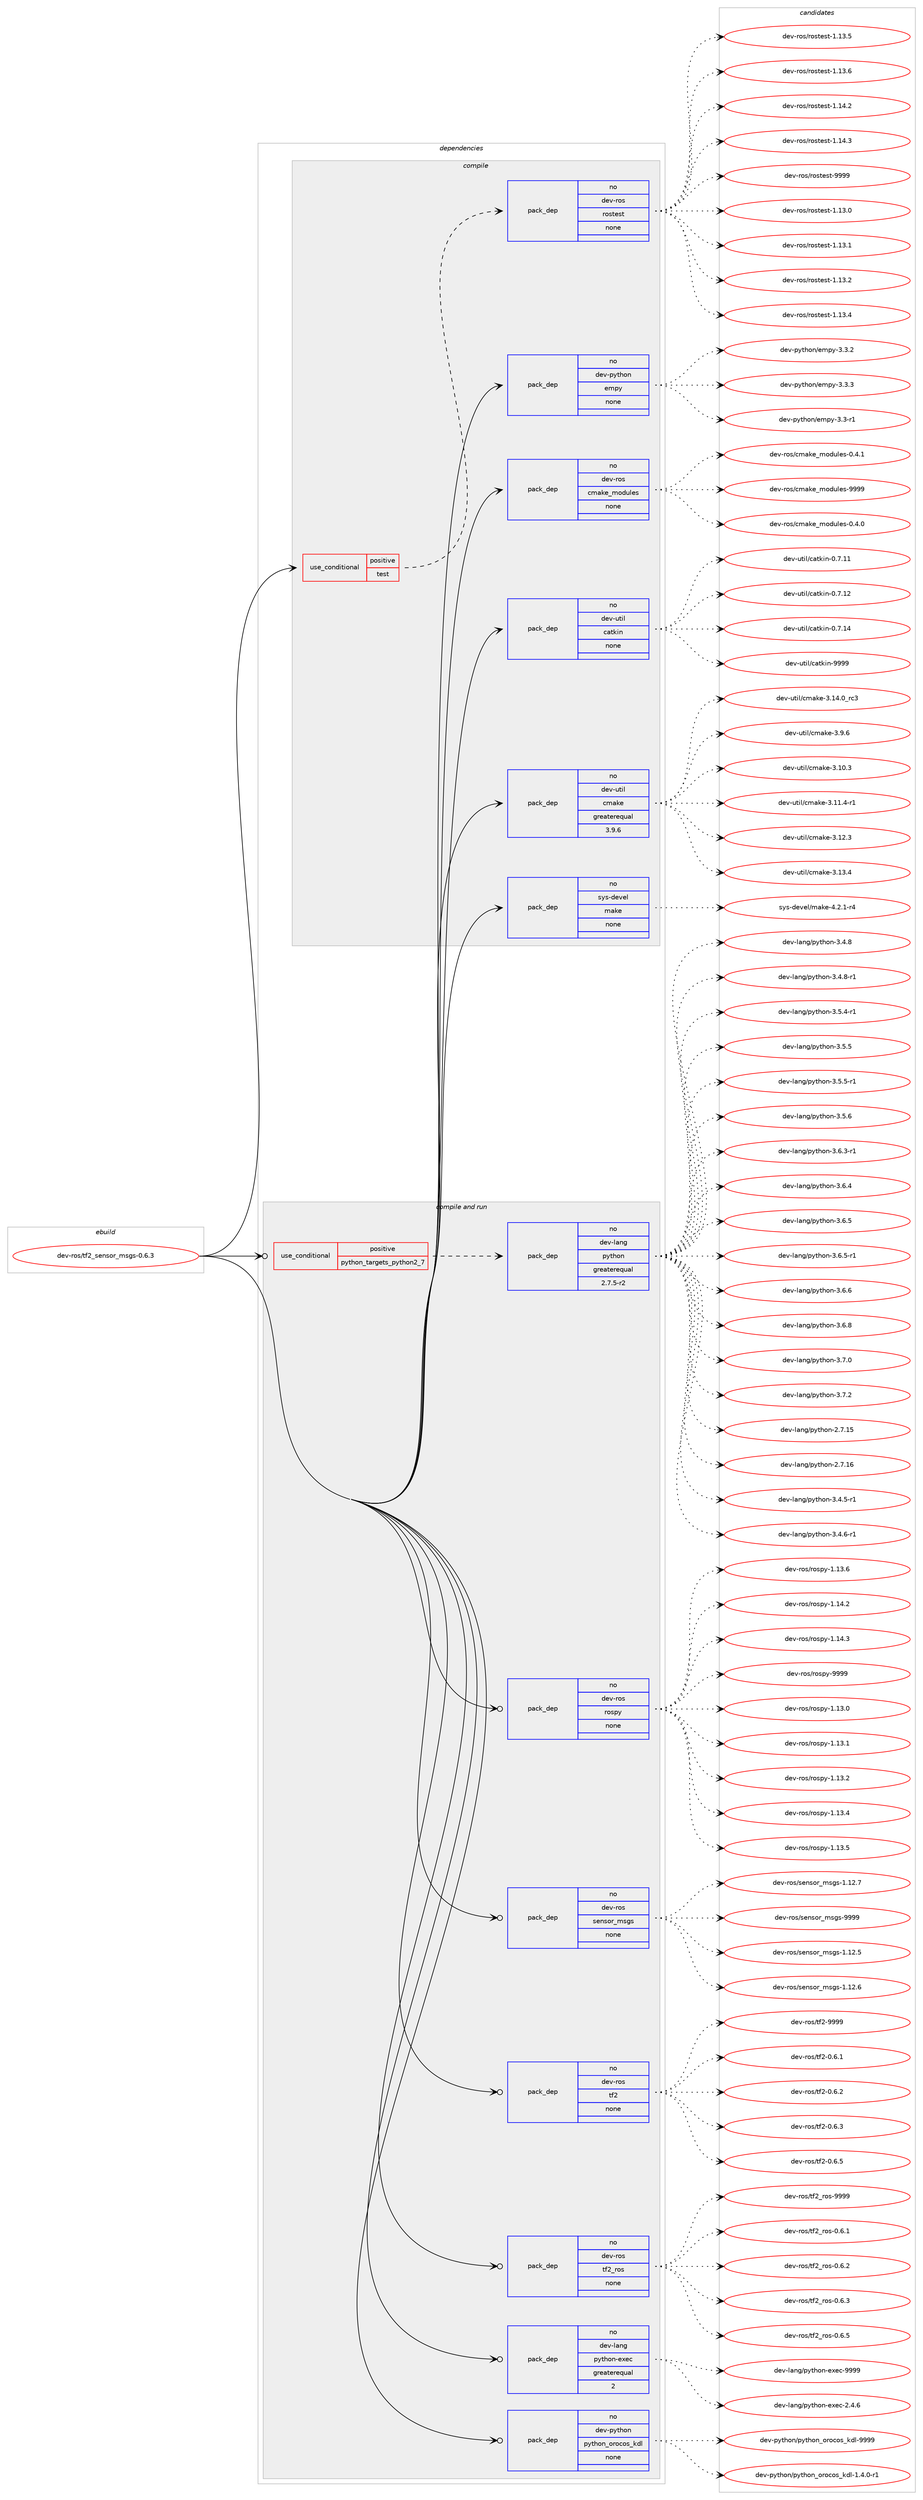 digraph prolog {

# *************
# Graph options
# *************

newrank=true;
concentrate=true;
compound=true;
graph [rankdir=LR,fontname=Helvetica,fontsize=10,ranksep=1.5];#, ranksep=2.5, nodesep=0.2];
edge  [arrowhead=vee];
node  [fontname=Helvetica,fontsize=10];

# **********
# The ebuild
# **********

subgraph cluster_leftcol {
color=gray;
rank=same;
label=<<i>ebuild</i>>;
id [label="dev-ros/tf2_sensor_msgs-0.6.3", color=red, width=4, href="../dev-ros/tf2_sensor_msgs-0.6.3.svg"];
}

# ****************
# The dependencies
# ****************

subgraph cluster_midcol {
color=gray;
label=<<i>dependencies</i>>;
subgraph cluster_compile {
fillcolor="#eeeeee";
style=filled;
label=<<i>compile</i>>;
subgraph cond391606 {
dependency1475679 [label=<<TABLE BORDER="0" CELLBORDER="1" CELLSPACING="0" CELLPADDING="4"><TR><TD ROWSPAN="3" CELLPADDING="10">use_conditional</TD></TR><TR><TD>positive</TD></TR><TR><TD>test</TD></TR></TABLE>>, shape=none, color=red];
subgraph pack1060683 {
dependency1475680 [label=<<TABLE BORDER="0" CELLBORDER="1" CELLSPACING="0" CELLPADDING="4" WIDTH="220"><TR><TD ROWSPAN="6" CELLPADDING="30">pack_dep</TD></TR><TR><TD WIDTH="110">no</TD></TR><TR><TD>dev-ros</TD></TR><TR><TD>rostest</TD></TR><TR><TD>none</TD></TR><TR><TD></TD></TR></TABLE>>, shape=none, color=blue];
}
dependency1475679:e -> dependency1475680:w [weight=20,style="dashed",arrowhead="vee"];
}
id:e -> dependency1475679:w [weight=20,style="solid",arrowhead="vee"];
subgraph pack1060684 {
dependency1475681 [label=<<TABLE BORDER="0" CELLBORDER="1" CELLSPACING="0" CELLPADDING="4" WIDTH="220"><TR><TD ROWSPAN="6" CELLPADDING="30">pack_dep</TD></TR><TR><TD WIDTH="110">no</TD></TR><TR><TD>dev-python</TD></TR><TR><TD>empy</TD></TR><TR><TD>none</TD></TR><TR><TD></TD></TR></TABLE>>, shape=none, color=blue];
}
id:e -> dependency1475681:w [weight=20,style="solid",arrowhead="vee"];
subgraph pack1060685 {
dependency1475682 [label=<<TABLE BORDER="0" CELLBORDER="1" CELLSPACING="0" CELLPADDING="4" WIDTH="220"><TR><TD ROWSPAN="6" CELLPADDING="30">pack_dep</TD></TR><TR><TD WIDTH="110">no</TD></TR><TR><TD>dev-ros</TD></TR><TR><TD>cmake_modules</TD></TR><TR><TD>none</TD></TR><TR><TD></TD></TR></TABLE>>, shape=none, color=blue];
}
id:e -> dependency1475682:w [weight=20,style="solid",arrowhead="vee"];
subgraph pack1060686 {
dependency1475683 [label=<<TABLE BORDER="0" CELLBORDER="1" CELLSPACING="0" CELLPADDING="4" WIDTH="220"><TR><TD ROWSPAN="6" CELLPADDING="30">pack_dep</TD></TR><TR><TD WIDTH="110">no</TD></TR><TR><TD>dev-util</TD></TR><TR><TD>catkin</TD></TR><TR><TD>none</TD></TR><TR><TD></TD></TR></TABLE>>, shape=none, color=blue];
}
id:e -> dependency1475683:w [weight=20,style="solid",arrowhead="vee"];
subgraph pack1060687 {
dependency1475684 [label=<<TABLE BORDER="0" CELLBORDER="1" CELLSPACING="0" CELLPADDING="4" WIDTH="220"><TR><TD ROWSPAN="6" CELLPADDING="30">pack_dep</TD></TR><TR><TD WIDTH="110">no</TD></TR><TR><TD>dev-util</TD></TR><TR><TD>cmake</TD></TR><TR><TD>greaterequal</TD></TR><TR><TD>3.9.6</TD></TR></TABLE>>, shape=none, color=blue];
}
id:e -> dependency1475684:w [weight=20,style="solid",arrowhead="vee"];
subgraph pack1060688 {
dependency1475685 [label=<<TABLE BORDER="0" CELLBORDER="1" CELLSPACING="0" CELLPADDING="4" WIDTH="220"><TR><TD ROWSPAN="6" CELLPADDING="30">pack_dep</TD></TR><TR><TD WIDTH="110">no</TD></TR><TR><TD>sys-devel</TD></TR><TR><TD>make</TD></TR><TR><TD>none</TD></TR><TR><TD></TD></TR></TABLE>>, shape=none, color=blue];
}
id:e -> dependency1475685:w [weight=20,style="solid",arrowhead="vee"];
}
subgraph cluster_compileandrun {
fillcolor="#eeeeee";
style=filled;
label=<<i>compile and run</i>>;
subgraph cond391607 {
dependency1475686 [label=<<TABLE BORDER="0" CELLBORDER="1" CELLSPACING="0" CELLPADDING="4"><TR><TD ROWSPAN="3" CELLPADDING="10">use_conditional</TD></TR><TR><TD>positive</TD></TR><TR><TD>python_targets_python2_7</TD></TR></TABLE>>, shape=none, color=red];
subgraph pack1060689 {
dependency1475687 [label=<<TABLE BORDER="0" CELLBORDER="1" CELLSPACING="0" CELLPADDING="4" WIDTH="220"><TR><TD ROWSPAN="6" CELLPADDING="30">pack_dep</TD></TR><TR><TD WIDTH="110">no</TD></TR><TR><TD>dev-lang</TD></TR><TR><TD>python</TD></TR><TR><TD>greaterequal</TD></TR><TR><TD>2.7.5-r2</TD></TR></TABLE>>, shape=none, color=blue];
}
dependency1475686:e -> dependency1475687:w [weight=20,style="dashed",arrowhead="vee"];
}
id:e -> dependency1475686:w [weight=20,style="solid",arrowhead="odotvee"];
subgraph pack1060690 {
dependency1475688 [label=<<TABLE BORDER="0" CELLBORDER="1" CELLSPACING="0" CELLPADDING="4" WIDTH="220"><TR><TD ROWSPAN="6" CELLPADDING="30">pack_dep</TD></TR><TR><TD WIDTH="110">no</TD></TR><TR><TD>dev-lang</TD></TR><TR><TD>python-exec</TD></TR><TR><TD>greaterequal</TD></TR><TR><TD>2</TD></TR></TABLE>>, shape=none, color=blue];
}
id:e -> dependency1475688:w [weight=20,style="solid",arrowhead="odotvee"];
subgraph pack1060691 {
dependency1475689 [label=<<TABLE BORDER="0" CELLBORDER="1" CELLSPACING="0" CELLPADDING="4" WIDTH="220"><TR><TD ROWSPAN="6" CELLPADDING="30">pack_dep</TD></TR><TR><TD WIDTH="110">no</TD></TR><TR><TD>dev-python</TD></TR><TR><TD>python_orocos_kdl</TD></TR><TR><TD>none</TD></TR><TR><TD></TD></TR></TABLE>>, shape=none, color=blue];
}
id:e -> dependency1475689:w [weight=20,style="solid",arrowhead="odotvee"];
subgraph pack1060692 {
dependency1475690 [label=<<TABLE BORDER="0" CELLBORDER="1" CELLSPACING="0" CELLPADDING="4" WIDTH="220"><TR><TD ROWSPAN="6" CELLPADDING="30">pack_dep</TD></TR><TR><TD WIDTH="110">no</TD></TR><TR><TD>dev-ros</TD></TR><TR><TD>rospy</TD></TR><TR><TD>none</TD></TR><TR><TD></TD></TR></TABLE>>, shape=none, color=blue];
}
id:e -> dependency1475690:w [weight=20,style="solid",arrowhead="odotvee"];
subgraph pack1060693 {
dependency1475691 [label=<<TABLE BORDER="0" CELLBORDER="1" CELLSPACING="0" CELLPADDING="4" WIDTH="220"><TR><TD ROWSPAN="6" CELLPADDING="30">pack_dep</TD></TR><TR><TD WIDTH="110">no</TD></TR><TR><TD>dev-ros</TD></TR><TR><TD>sensor_msgs</TD></TR><TR><TD>none</TD></TR><TR><TD></TD></TR></TABLE>>, shape=none, color=blue];
}
id:e -> dependency1475691:w [weight=20,style="solid",arrowhead="odotvee"];
subgraph pack1060694 {
dependency1475692 [label=<<TABLE BORDER="0" CELLBORDER="1" CELLSPACING="0" CELLPADDING="4" WIDTH="220"><TR><TD ROWSPAN="6" CELLPADDING="30">pack_dep</TD></TR><TR><TD WIDTH="110">no</TD></TR><TR><TD>dev-ros</TD></TR><TR><TD>tf2</TD></TR><TR><TD>none</TD></TR><TR><TD></TD></TR></TABLE>>, shape=none, color=blue];
}
id:e -> dependency1475692:w [weight=20,style="solid",arrowhead="odotvee"];
subgraph pack1060695 {
dependency1475693 [label=<<TABLE BORDER="0" CELLBORDER="1" CELLSPACING="0" CELLPADDING="4" WIDTH="220"><TR><TD ROWSPAN="6" CELLPADDING="30">pack_dep</TD></TR><TR><TD WIDTH="110">no</TD></TR><TR><TD>dev-ros</TD></TR><TR><TD>tf2_ros</TD></TR><TR><TD>none</TD></TR><TR><TD></TD></TR></TABLE>>, shape=none, color=blue];
}
id:e -> dependency1475693:w [weight=20,style="solid",arrowhead="odotvee"];
}
subgraph cluster_run {
fillcolor="#eeeeee";
style=filled;
label=<<i>run</i>>;
}
}

# **************
# The candidates
# **************

subgraph cluster_choices {
rank=same;
color=gray;
label=<<i>candidates</i>>;

subgraph choice1060683 {
color=black;
nodesep=1;
choice100101118451141111154711411111511610111511645494649514648 [label="dev-ros/rostest-1.13.0", color=red, width=4,href="../dev-ros/rostest-1.13.0.svg"];
choice100101118451141111154711411111511610111511645494649514649 [label="dev-ros/rostest-1.13.1", color=red, width=4,href="../dev-ros/rostest-1.13.1.svg"];
choice100101118451141111154711411111511610111511645494649514650 [label="dev-ros/rostest-1.13.2", color=red, width=4,href="../dev-ros/rostest-1.13.2.svg"];
choice100101118451141111154711411111511610111511645494649514652 [label="dev-ros/rostest-1.13.4", color=red, width=4,href="../dev-ros/rostest-1.13.4.svg"];
choice100101118451141111154711411111511610111511645494649514653 [label="dev-ros/rostest-1.13.5", color=red, width=4,href="../dev-ros/rostest-1.13.5.svg"];
choice100101118451141111154711411111511610111511645494649514654 [label="dev-ros/rostest-1.13.6", color=red, width=4,href="../dev-ros/rostest-1.13.6.svg"];
choice100101118451141111154711411111511610111511645494649524650 [label="dev-ros/rostest-1.14.2", color=red, width=4,href="../dev-ros/rostest-1.14.2.svg"];
choice100101118451141111154711411111511610111511645494649524651 [label="dev-ros/rostest-1.14.3", color=red, width=4,href="../dev-ros/rostest-1.14.3.svg"];
choice10010111845114111115471141111151161011151164557575757 [label="dev-ros/rostest-9999", color=red, width=4,href="../dev-ros/rostest-9999.svg"];
dependency1475680:e -> choice100101118451141111154711411111511610111511645494649514648:w [style=dotted,weight="100"];
dependency1475680:e -> choice100101118451141111154711411111511610111511645494649514649:w [style=dotted,weight="100"];
dependency1475680:e -> choice100101118451141111154711411111511610111511645494649514650:w [style=dotted,weight="100"];
dependency1475680:e -> choice100101118451141111154711411111511610111511645494649514652:w [style=dotted,weight="100"];
dependency1475680:e -> choice100101118451141111154711411111511610111511645494649514653:w [style=dotted,weight="100"];
dependency1475680:e -> choice100101118451141111154711411111511610111511645494649514654:w [style=dotted,weight="100"];
dependency1475680:e -> choice100101118451141111154711411111511610111511645494649524650:w [style=dotted,weight="100"];
dependency1475680:e -> choice100101118451141111154711411111511610111511645494649524651:w [style=dotted,weight="100"];
dependency1475680:e -> choice10010111845114111115471141111151161011151164557575757:w [style=dotted,weight="100"];
}
subgraph choice1060684 {
color=black;
nodesep=1;
choice1001011184511212111610411111047101109112121455146514511449 [label="dev-python/empy-3.3-r1", color=red, width=4,href="../dev-python/empy-3.3-r1.svg"];
choice1001011184511212111610411111047101109112121455146514650 [label="dev-python/empy-3.3.2", color=red, width=4,href="../dev-python/empy-3.3.2.svg"];
choice1001011184511212111610411111047101109112121455146514651 [label="dev-python/empy-3.3.3", color=red, width=4,href="../dev-python/empy-3.3.3.svg"];
dependency1475681:e -> choice1001011184511212111610411111047101109112121455146514511449:w [style=dotted,weight="100"];
dependency1475681:e -> choice1001011184511212111610411111047101109112121455146514650:w [style=dotted,weight="100"];
dependency1475681:e -> choice1001011184511212111610411111047101109112121455146514651:w [style=dotted,weight="100"];
}
subgraph choice1060685 {
color=black;
nodesep=1;
choice1001011184511411111547991099710710195109111100117108101115454846524648 [label="dev-ros/cmake_modules-0.4.0", color=red, width=4,href="../dev-ros/cmake_modules-0.4.0.svg"];
choice1001011184511411111547991099710710195109111100117108101115454846524649 [label="dev-ros/cmake_modules-0.4.1", color=red, width=4,href="../dev-ros/cmake_modules-0.4.1.svg"];
choice10010111845114111115479910997107101951091111001171081011154557575757 [label="dev-ros/cmake_modules-9999", color=red, width=4,href="../dev-ros/cmake_modules-9999.svg"];
dependency1475682:e -> choice1001011184511411111547991099710710195109111100117108101115454846524648:w [style=dotted,weight="100"];
dependency1475682:e -> choice1001011184511411111547991099710710195109111100117108101115454846524649:w [style=dotted,weight="100"];
dependency1475682:e -> choice10010111845114111115479910997107101951091111001171081011154557575757:w [style=dotted,weight="100"];
}
subgraph choice1060686 {
color=black;
nodesep=1;
choice1001011184511711610510847999711610710511045484655464949 [label="dev-util/catkin-0.7.11", color=red, width=4,href="../dev-util/catkin-0.7.11.svg"];
choice1001011184511711610510847999711610710511045484655464950 [label="dev-util/catkin-0.7.12", color=red, width=4,href="../dev-util/catkin-0.7.12.svg"];
choice1001011184511711610510847999711610710511045484655464952 [label="dev-util/catkin-0.7.14", color=red, width=4,href="../dev-util/catkin-0.7.14.svg"];
choice100101118451171161051084799971161071051104557575757 [label="dev-util/catkin-9999", color=red, width=4,href="../dev-util/catkin-9999.svg"];
dependency1475683:e -> choice1001011184511711610510847999711610710511045484655464949:w [style=dotted,weight="100"];
dependency1475683:e -> choice1001011184511711610510847999711610710511045484655464950:w [style=dotted,weight="100"];
dependency1475683:e -> choice1001011184511711610510847999711610710511045484655464952:w [style=dotted,weight="100"];
dependency1475683:e -> choice100101118451171161051084799971161071051104557575757:w [style=dotted,weight="100"];
}
subgraph choice1060687 {
color=black;
nodesep=1;
choice1001011184511711610510847991099710710145514649484651 [label="dev-util/cmake-3.10.3", color=red, width=4,href="../dev-util/cmake-3.10.3.svg"];
choice10010111845117116105108479910997107101455146494946524511449 [label="dev-util/cmake-3.11.4-r1", color=red, width=4,href="../dev-util/cmake-3.11.4-r1.svg"];
choice1001011184511711610510847991099710710145514649504651 [label="dev-util/cmake-3.12.3", color=red, width=4,href="../dev-util/cmake-3.12.3.svg"];
choice1001011184511711610510847991099710710145514649514652 [label="dev-util/cmake-3.13.4", color=red, width=4,href="../dev-util/cmake-3.13.4.svg"];
choice1001011184511711610510847991099710710145514649524648951149951 [label="dev-util/cmake-3.14.0_rc3", color=red, width=4,href="../dev-util/cmake-3.14.0_rc3.svg"];
choice10010111845117116105108479910997107101455146574654 [label="dev-util/cmake-3.9.6", color=red, width=4,href="../dev-util/cmake-3.9.6.svg"];
dependency1475684:e -> choice1001011184511711610510847991099710710145514649484651:w [style=dotted,weight="100"];
dependency1475684:e -> choice10010111845117116105108479910997107101455146494946524511449:w [style=dotted,weight="100"];
dependency1475684:e -> choice1001011184511711610510847991099710710145514649504651:w [style=dotted,weight="100"];
dependency1475684:e -> choice1001011184511711610510847991099710710145514649514652:w [style=dotted,weight="100"];
dependency1475684:e -> choice1001011184511711610510847991099710710145514649524648951149951:w [style=dotted,weight="100"];
dependency1475684:e -> choice10010111845117116105108479910997107101455146574654:w [style=dotted,weight="100"];
}
subgraph choice1060688 {
color=black;
nodesep=1;
choice1151211154510010111810110847109971071014552465046494511452 [label="sys-devel/make-4.2.1-r4", color=red, width=4,href="../sys-devel/make-4.2.1-r4.svg"];
dependency1475685:e -> choice1151211154510010111810110847109971071014552465046494511452:w [style=dotted,weight="100"];
}
subgraph choice1060689 {
color=black;
nodesep=1;
choice10010111845108971101034711212111610411111045504655464953 [label="dev-lang/python-2.7.15", color=red, width=4,href="../dev-lang/python-2.7.15.svg"];
choice10010111845108971101034711212111610411111045504655464954 [label="dev-lang/python-2.7.16", color=red, width=4,href="../dev-lang/python-2.7.16.svg"];
choice1001011184510897110103471121211161041111104551465246534511449 [label="dev-lang/python-3.4.5-r1", color=red, width=4,href="../dev-lang/python-3.4.5-r1.svg"];
choice1001011184510897110103471121211161041111104551465246544511449 [label="dev-lang/python-3.4.6-r1", color=red, width=4,href="../dev-lang/python-3.4.6-r1.svg"];
choice100101118451089711010347112121116104111110455146524656 [label="dev-lang/python-3.4.8", color=red, width=4,href="../dev-lang/python-3.4.8.svg"];
choice1001011184510897110103471121211161041111104551465246564511449 [label="dev-lang/python-3.4.8-r1", color=red, width=4,href="../dev-lang/python-3.4.8-r1.svg"];
choice1001011184510897110103471121211161041111104551465346524511449 [label="dev-lang/python-3.5.4-r1", color=red, width=4,href="../dev-lang/python-3.5.4-r1.svg"];
choice100101118451089711010347112121116104111110455146534653 [label="dev-lang/python-3.5.5", color=red, width=4,href="../dev-lang/python-3.5.5.svg"];
choice1001011184510897110103471121211161041111104551465346534511449 [label="dev-lang/python-3.5.5-r1", color=red, width=4,href="../dev-lang/python-3.5.5-r1.svg"];
choice100101118451089711010347112121116104111110455146534654 [label="dev-lang/python-3.5.6", color=red, width=4,href="../dev-lang/python-3.5.6.svg"];
choice1001011184510897110103471121211161041111104551465446514511449 [label="dev-lang/python-3.6.3-r1", color=red, width=4,href="../dev-lang/python-3.6.3-r1.svg"];
choice100101118451089711010347112121116104111110455146544652 [label="dev-lang/python-3.6.4", color=red, width=4,href="../dev-lang/python-3.6.4.svg"];
choice100101118451089711010347112121116104111110455146544653 [label="dev-lang/python-3.6.5", color=red, width=4,href="../dev-lang/python-3.6.5.svg"];
choice1001011184510897110103471121211161041111104551465446534511449 [label="dev-lang/python-3.6.5-r1", color=red, width=4,href="../dev-lang/python-3.6.5-r1.svg"];
choice100101118451089711010347112121116104111110455146544654 [label="dev-lang/python-3.6.6", color=red, width=4,href="../dev-lang/python-3.6.6.svg"];
choice100101118451089711010347112121116104111110455146544656 [label="dev-lang/python-3.6.8", color=red, width=4,href="../dev-lang/python-3.6.8.svg"];
choice100101118451089711010347112121116104111110455146554648 [label="dev-lang/python-3.7.0", color=red, width=4,href="../dev-lang/python-3.7.0.svg"];
choice100101118451089711010347112121116104111110455146554650 [label="dev-lang/python-3.7.2", color=red, width=4,href="../dev-lang/python-3.7.2.svg"];
dependency1475687:e -> choice10010111845108971101034711212111610411111045504655464953:w [style=dotted,weight="100"];
dependency1475687:e -> choice10010111845108971101034711212111610411111045504655464954:w [style=dotted,weight="100"];
dependency1475687:e -> choice1001011184510897110103471121211161041111104551465246534511449:w [style=dotted,weight="100"];
dependency1475687:e -> choice1001011184510897110103471121211161041111104551465246544511449:w [style=dotted,weight="100"];
dependency1475687:e -> choice100101118451089711010347112121116104111110455146524656:w [style=dotted,weight="100"];
dependency1475687:e -> choice1001011184510897110103471121211161041111104551465246564511449:w [style=dotted,weight="100"];
dependency1475687:e -> choice1001011184510897110103471121211161041111104551465346524511449:w [style=dotted,weight="100"];
dependency1475687:e -> choice100101118451089711010347112121116104111110455146534653:w [style=dotted,weight="100"];
dependency1475687:e -> choice1001011184510897110103471121211161041111104551465346534511449:w [style=dotted,weight="100"];
dependency1475687:e -> choice100101118451089711010347112121116104111110455146534654:w [style=dotted,weight="100"];
dependency1475687:e -> choice1001011184510897110103471121211161041111104551465446514511449:w [style=dotted,weight="100"];
dependency1475687:e -> choice100101118451089711010347112121116104111110455146544652:w [style=dotted,weight="100"];
dependency1475687:e -> choice100101118451089711010347112121116104111110455146544653:w [style=dotted,weight="100"];
dependency1475687:e -> choice1001011184510897110103471121211161041111104551465446534511449:w [style=dotted,weight="100"];
dependency1475687:e -> choice100101118451089711010347112121116104111110455146544654:w [style=dotted,weight="100"];
dependency1475687:e -> choice100101118451089711010347112121116104111110455146544656:w [style=dotted,weight="100"];
dependency1475687:e -> choice100101118451089711010347112121116104111110455146554648:w [style=dotted,weight="100"];
dependency1475687:e -> choice100101118451089711010347112121116104111110455146554650:w [style=dotted,weight="100"];
}
subgraph choice1060690 {
color=black;
nodesep=1;
choice1001011184510897110103471121211161041111104510112010199455046524654 [label="dev-lang/python-exec-2.4.6", color=red, width=4,href="../dev-lang/python-exec-2.4.6.svg"];
choice10010111845108971101034711212111610411111045101120101994557575757 [label="dev-lang/python-exec-9999", color=red, width=4,href="../dev-lang/python-exec-9999.svg"];
dependency1475688:e -> choice1001011184510897110103471121211161041111104510112010199455046524654:w [style=dotted,weight="100"];
dependency1475688:e -> choice10010111845108971101034711212111610411111045101120101994557575757:w [style=dotted,weight="100"];
}
subgraph choice1060691 {
color=black;
nodesep=1;
choice10010111845112121116104111110471121211161041111109511111411199111115951071001084549465246484511449 [label="dev-python/python_orocos_kdl-1.4.0-r1", color=red, width=4,href="../dev-python/python_orocos_kdl-1.4.0-r1.svg"];
choice10010111845112121116104111110471121211161041111109511111411199111115951071001084557575757 [label="dev-python/python_orocos_kdl-9999", color=red, width=4,href="../dev-python/python_orocos_kdl-9999.svg"];
dependency1475689:e -> choice10010111845112121116104111110471121211161041111109511111411199111115951071001084549465246484511449:w [style=dotted,weight="100"];
dependency1475689:e -> choice10010111845112121116104111110471121211161041111109511111411199111115951071001084557575757:w [style=dotted,weight="100"];
}
subgraph choice1060692 {
color=black;
nodesep=1;
choice100101118451141111154711411111511212145494649514648 [label="dev-ros/rospy-1.13.0", color=red, width=4,href="../dev-ros/rospy-1.13.0.svg"];
choice100101118451141111154711411111511212145494649514649 [label="dev-ros/rospy-1.13.1", color=red, width=4,href="../dev-ros/rospy-1.13.1.svg"];
choice100101118451141111154711411111511212145494649514650 [label="dev-ros/rospy-1.13.2", color=red, width=4,href="../dev-ros/rospy-1.13.2.svg"];
choice100101118451141111154711411111511212145494649514652 [label="dev-ros/rospy-1.13.4", color=red, width=4,href="../dev-ros/rospy-1.13.4.svg"];
choice100101118451141111154711411111511212145494649514653 [label="dev-ros/rospy-1.13.5", color=red, width=4,href="../dev-ros/rospy-1.13.5.svg"];
choice100101118451141111154711411111511212145494649514654 [label="dev-ros/rospy-1.13.6", color=red, width=4,href="../dev-ros/rospy-1.13.6.svg"];
choice100101118451141111154711411111511212145494649524650 [label="dev-ros/rospy-1.14.2", color=red, width=4,href="../dev-ros/rospy-1.14.2.svg"];
choice100101118451141111154711411111511212145494649524651 [label="dev-ros/rospy-1.14.3", color=red, width=4,href="../dev-ros/rospy-1.14.3.svg"];
choice10010111845114111115471141111151121214557575757 [label="dev-ros/rospy-9999", color=red, width=4,href="../dev-ros/rospy-9999.svg"];
dependency1475690:e -> choice100101118451141111154711411111511212145494649514648:w [style=dotted,weight="100"];
dependency1475690:e -> choice100101118451141111154711411111511212145494649514649:w [style=dotted,weight="100"];
dependency1475690:e -> choice100101118451141111154711411111511212145494649514650:w [style=dotted,weight="100"];
dependency1475690:e -> choice100101118451141111154711411111511212145494649514652:w [style=dotted,weight="100"];
dependency1475690:e -> choice100101118451141111154711411111511212145494649514653:w [style=dotted,weight="100"];
dependency1475690:e -> choice100101118451141111154711411111511212145494649514654:w [style=dotted,weight="100"];
dependency1475690:e -> choice100101118451141111154711411111511212145494649524650:w [style=dotted,weight="100"];
dependency1475690:e -> choice100101118451141111154711411111511212145494649524651:w [style=dotted,weight="100"];
dependency1475690:e -> choice10010111845114111115471141111151121214557575757:w [style=dotted,weight="100"];
}
subgraph choice1060693 {
color=black;
nodesep=1;
choice10010111845114111115471151011101151111149510911510311545494649504653 [label="dev-ros/sensor_msgs-1.12.5", color=red, width=4,href="../dev-ros/sensor_msgs-1.12.5.svg"];
choice10010111845114111115471151011101151111149510911510311545494649504654 [label="dev-ros/sensor_msgs-1.12.6", color=red, width=4,href="../dev-ros/sensor_msgs-1.12.6.svg"];
choice10010111845114111115471151011101151111149510911510311545494649504655 [label="dev-ros/sensor_msgs-1.12.7", color=red, width=4,href="../dev-ros/sensor_msgs-1.12.7.svg"];
choice1001011184511411111547115101110115111114951091151031154557575757 [label="dev-ros/sensor_msgs-9999", color=red, width=4,href="../dev-ros/sensor_msgs-9999.svg"];
dependency1475691:e -> choice10010111845114111115471151011101151111149510911510311545494649504653:w [style=dotted,weight="100"];
dependency1475691:e -> choice10010111845114111115471151011101151111149510911510311545494649504654:w [style=dotted,weight="100"];
dependency1475691:e -> choice10010111845114111115471151011101151111149510911510311545494649504655:w [style=dotted,weight="100"];
dependency1475691:e -> choice1001011184511411111547115101110115111114951091151031154557575757:w [style=dotted,weight="100"];
}
subgraph choice1060694 {
color=black;
nodesep=1;
choice100101118451141111154711610250454846544649 [label="dev-ros/tf2-0.6.1", color=red, width=4,href="../dev-ros/tf2-0.6.1.svg"];
choice100101118451141111154711610250454846544650 [label="dev-ros/tf2-0.6.2", color=red, width=4,href="../dev-ros/tf2-0.6.2.svg"];
choice100101118451141111154711610250454846544651 [label="dev-ros/tf2-0.6.3", color=red, width=4,href="../dev-ros/tf2-0.6.3.svg"];
choice100101118451141111154711610250454846544653 [label="dev-ros/tf2-0.6.5", color=red, width=4,href="../dev-ros/tf2-0.6.5.svg"];
choice1001011184511411111547116102504557575757 [label="dev-ros/tf2-9999", color=red, width=4,href="../dev-ros/tf2-9999.svg"];
dependency1475692:e -> choice100101118451141111154711610250454846544649:w [style=dotted,weight="100"];
dependency1475692:e -> choice100101118451141111154711610250454846544650:w [style=dotted,weight="100"];
dependency1475692:e -> choice100101118451141111154711610250454846544651:w [style=dotted,weight="100"];
dependency1475692:e -> choice100101118451141111154711610250454846544653:w [style=dotted,weight="100"];
dependency1475692:e -> choice1001011184511411111547116102504557575757:w [style=dotted,weight="100"];
}
subgraph choice1060695 {
color=black;
nodesep=1;
choice10010111845114111115471161025095114111115454846544649 [label="dev-ros/tf2_ros-0.6.1", color=red, width=4,href="../dev-ros/tf2_ros-0.6.1.svg"];
choice10010111845114111115471161025095114111115454846544650 [label="dev-ros/tf2_ros-0.6.2", color=red, width=4,href="../dev-ros/tf2_ros-0.6.2.svg"];
choice10010111845114111115471161025095114111115454846544651 [label="dev-ros/tf2_ros-0.6.3", color=red, width=4,href="../dev-ros/tf2_ros-0.6.3.svg"];
choice10010111845114111115471161025095114111115454846544653 [label="dev-ros/tf2_ros-0.6.5", color=red, width=4,href="../dev-ros/tf2_ros-0.6.5.svg"];
choice100101118451141111154711610250951141111154557575757 [label="dev-ros/tf2_ros-9999", color=red, width=4,href="../dev-ros/tf2_ros-9999.svg"];
dependency1475693:e -> choice10010111845114111115471161025095114111115454846544649:w [style=dotted,weight="100"];
dependency1475693:e -> choice10010111845114111115471161025095114111115454846544650:w [style=dotted,weight="100"];
dependency1475693:e -> choice10010111845114111115471161025095114111115454846544651:w [style=dotted,weight="100"];
dependency1475693:e -> choice10010111845114111115471161025095114111115454846544653:w [style=dotted,weight="100"];
dependency1475693:e -> choice100101118451141111154711610250951141111154557575757:w [style=dotted,weight="100"];
}
}

}
